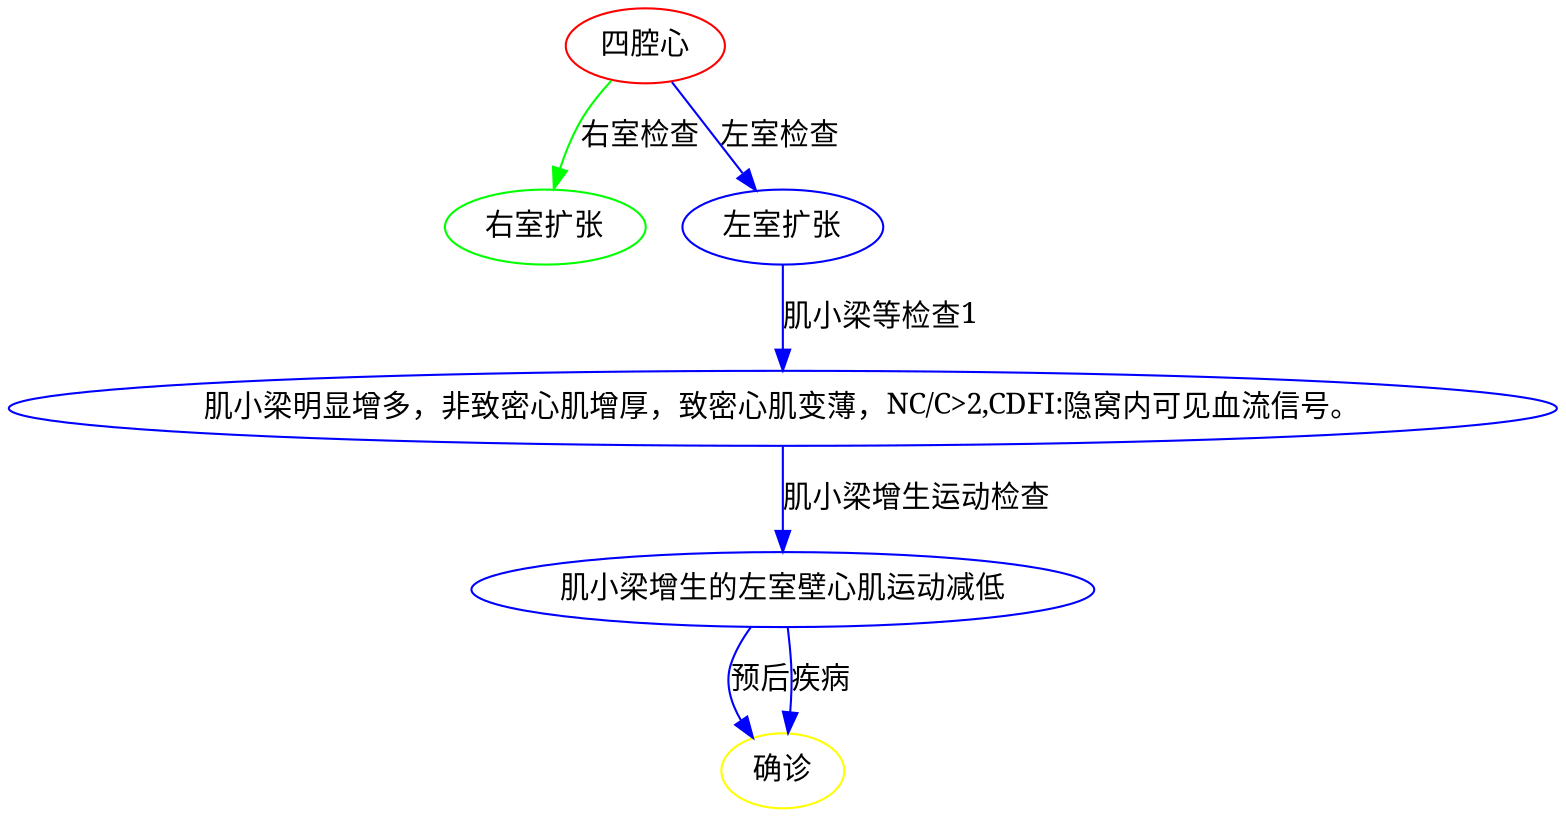 // the test
digraph MyPicture {
	1 [label="四腔心" color=red fontname=SimSun]
	3 [label="右室扩张" color=green fontname=SimSun]
	1 -> 3 [label="右室检查" color=green fontname=SimSun]
	2 [label="左室扩张" color=blue fontname=SimSun]
	1 -> 2 [label="左室检查" color=blue fontname=SimSun]
	4 [label="肌小梁明显增多，非致密心肌增厚，致密心肌变薄，NC/C>2,CDFI:隐窝内可见血流信号。" color=blue fontname=SimSun]
	2 -> 4 [label="肌小梁等检查1" color=blue fontname=SimSun]
	6 [label="肌小梁增生的左室壁心肌运动减低" color=blue fontname=SimSun]
	4 -> 6 [label="肌小梁增生运动检查" color=blue fontname=SimSun]
	end [label="确诊" color=yellow fontname=SimSun]
	6 -> end [label="预后" color=blue fontname=SimSun]
	end [label="确诊" color=yellow fontname=SimSun]
	6 -> end [label="疾病" color=blue fontname=SimSun]
}
